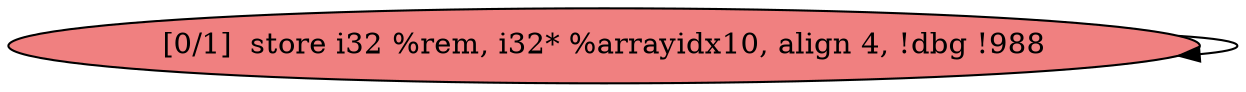 
digraph G {


node26 [fillcolor=lightcoral,label="[0/1]  store i32 %rem, i32* %arrayidx10, align 4, !dbg !988",shape=ellipse,style=filled ]

node26->node26 [ ]


}
